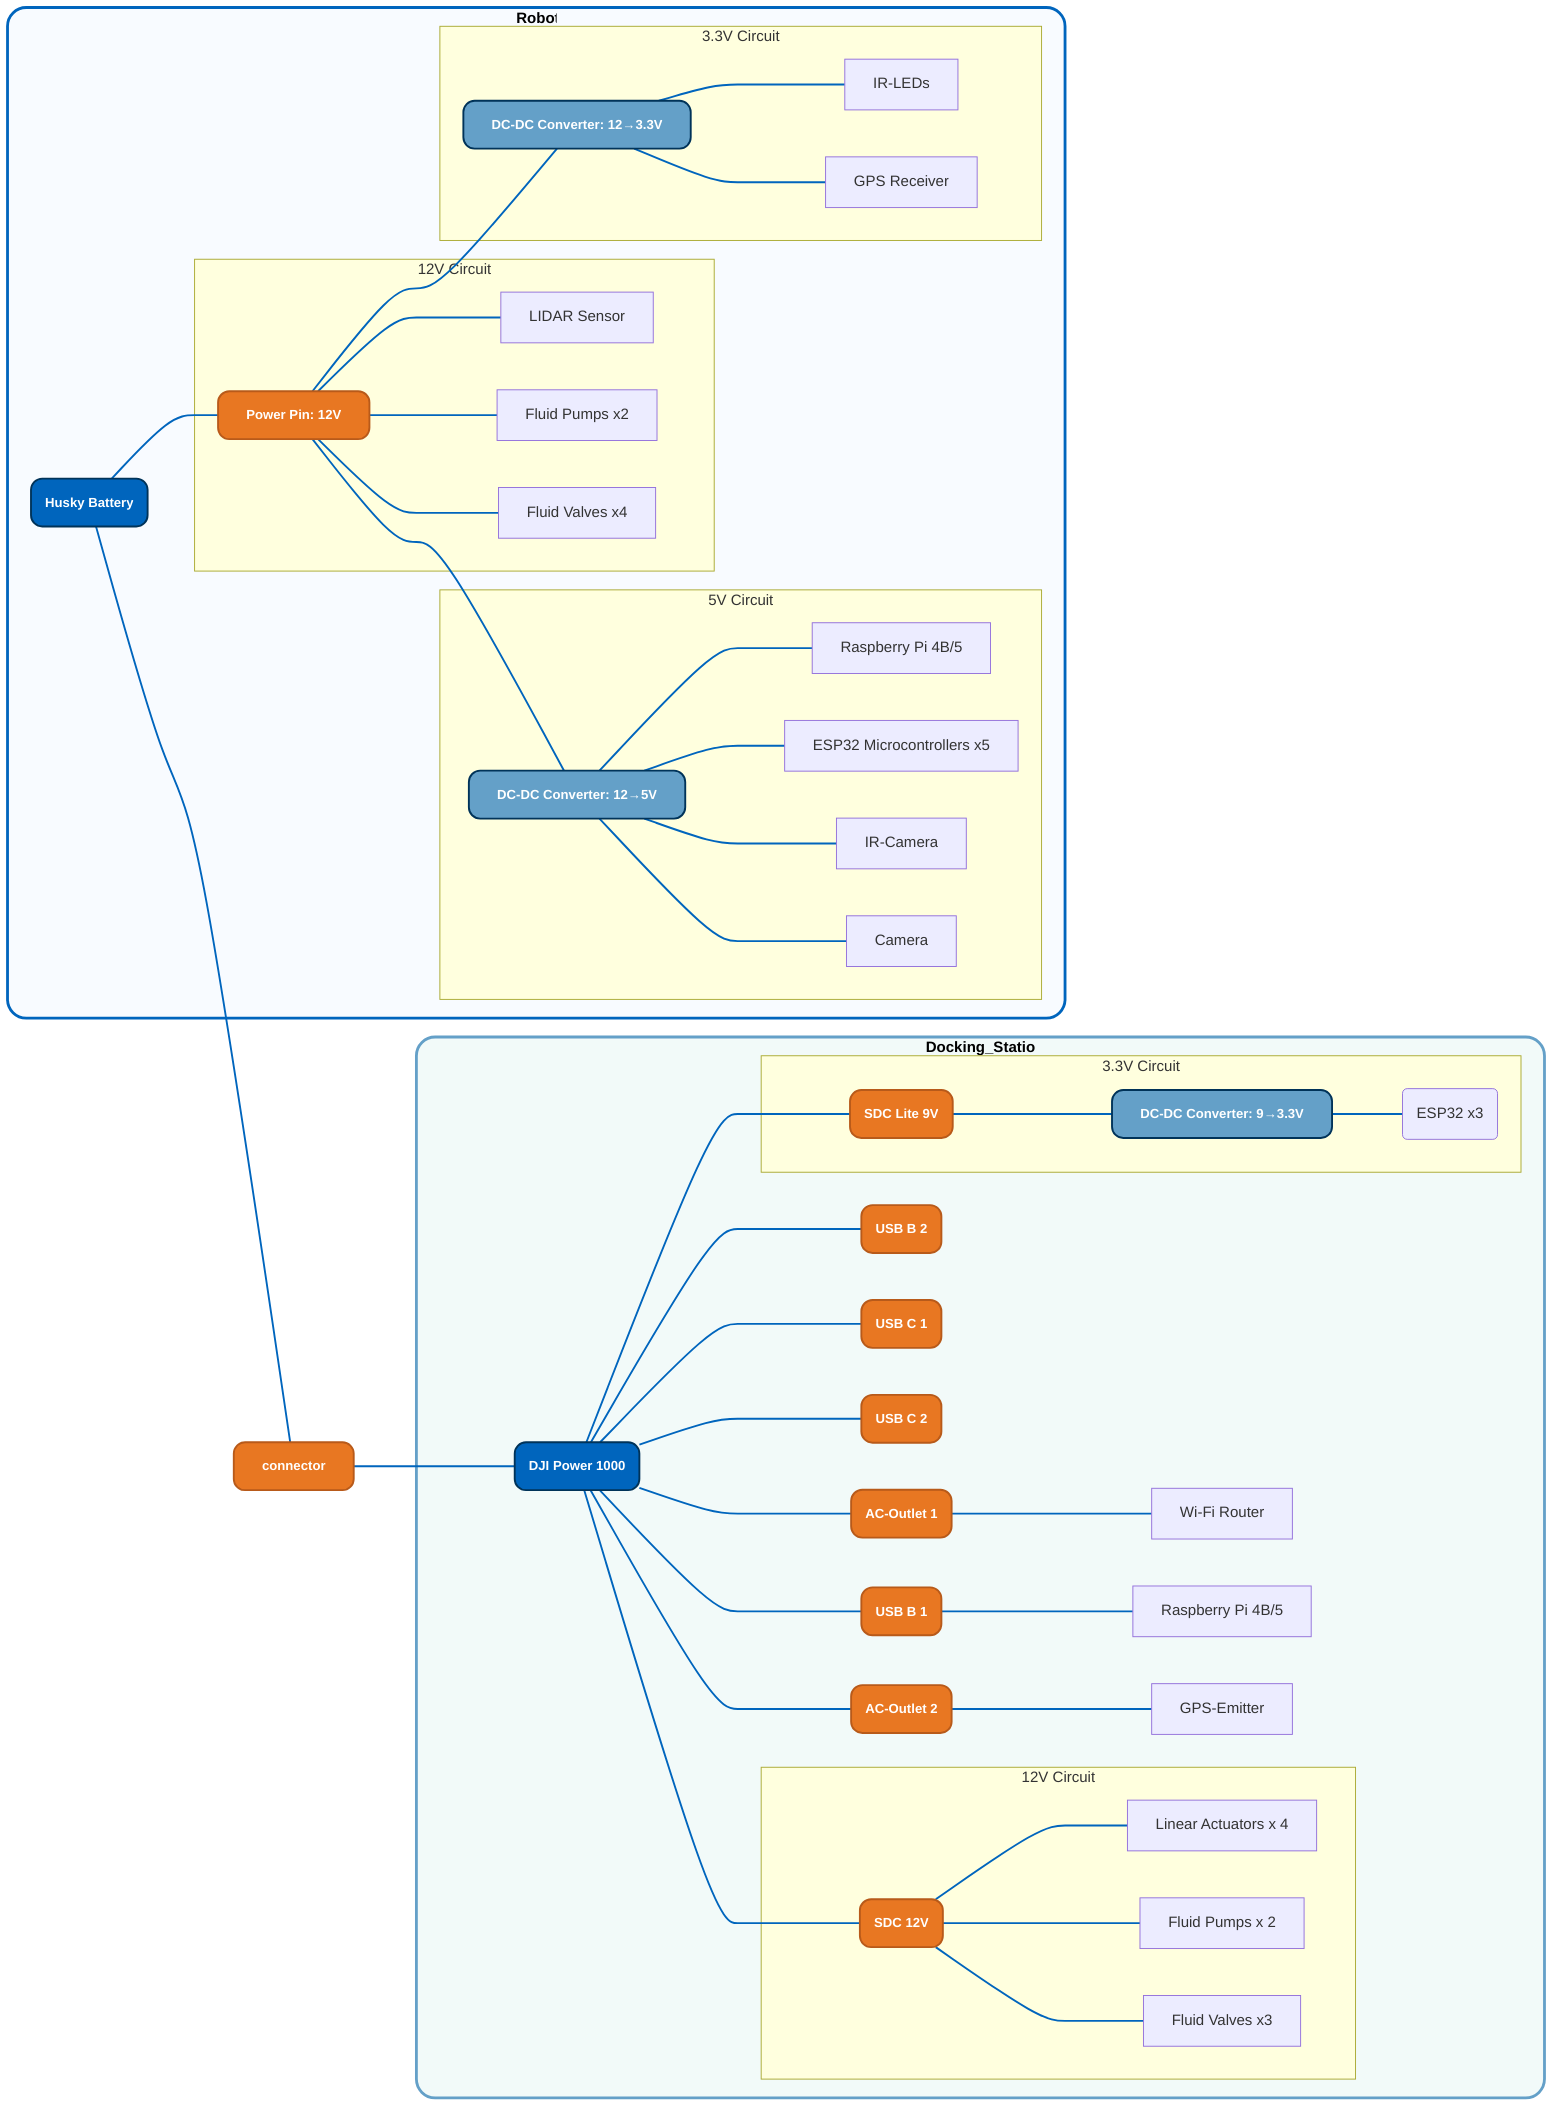 %%```mermaid
graph LR
    %% === Styles ===
    %% --- BASIS-STYLES ---
    classDef tumBlue fill:#0065BD,stroke:#003359,stroke-width:2px,color:#ffffff,rx:12,ry:12,font-size:14px,font-weight:bold;

    classDef tumLightBlue fill:#64A0C8,stroke:#003359,stroke-width:2px,color:#ffffff,rx:12,ry:12,font-size:14px,font-weight:bold;

    classDef tumOrange fill:#E87722,stroke:#B85A1A,stroke-width:2px,color:#ffffff,rx:12,ry:12,font-size:14px,font-weight:bold;

    classDef tumGreen fill:#A2AD00,stroke:#7A8500,stroke-width:2px,color:#ffffff,rx:12,ry:12,font-size:14px,font-weight:bold;

    %% --- SUBGRAPH-STYLES ---
    style Robot fill:#F8FBFF,stroke:#0065BD,stroke-width:3px,rx:20,ry:20,color:#000000,font-size:16px,font-weight:bold;

    style Docking_Station fill:#F2FAF9,stroke:#64A0C8,stroke-width:3px,rx:20,ry:20,color:#000000,font-size:16px,font-weight:bold;

    %% Alle Verbindungen einheitlich stylen
    linkStyle default stroke:#0065BD,stroke-width:2px;

    subgraph Docking_Station
        dji --- usb_b_2(USB B 2)
        usb_b_2:::tumOrange
        dji --- usb_c_1(USB C 1)
        usb_c_1:::tumOrange
        dji --- usb_c_2(USB C 2)
        usb_c_2:::tumOrange
        dji --- usb_b_1(USB B 1)
        usb_b_1:::tumOrange
        dji --- ac_1(AC-Outlet 1)
        ac_1:::tumOrange
        dji --- ac_2(AC-Outlet 2)
        ac_2:::tumOrange

        dji(DJI Power 1000) --- sdc(SDC 12V)
        dji:::tumBlue
        subgraph "12V Circuit"
            sdc:::tumOrange
            sdc --- LA[Linear Actuators x 4]
            sdc --- FP_D[Fluid Pumps x 2]
            sdc --- FV_D[Fluid Valves x3]
        end

        dji(DJI Power 1000) --- sdc_lite(SDC Lite 9V)
        sdc_lite:::tumOrange
        subgraph "3.3V Circuit"
            sdc_lite --- PS3.3V_D
            PS3.3V_D[ DC-DC Converter: 9→3.3V]:::tumLightBlue
            PS3.3V_D --- ESP_D(ESP32 x3)
        end
        
        ac_1 --- WR[Wi-Fi Router]
        
        usb_b_1 --- RPi_D[Raspberry Pi 4B/5]

        ac_2 --- GE[GPS-Emitter]

    end

    subgraph Robot
        battery(Husky Battery) --- PS12V_R
        battery:::tumBlue

        subgraph "12V Circuit"
            PS12V_R[Power Pin: 12V]:::tumOrange
            PS12V_R --- LIDAR[LIDAR Sensor]
            PS12V_R --- FP_R[Fluid Pumps x2]
            PS12V_R --- FV_R[Fluid Valves x4]
        end
        subgraph "5V Circuit"
            PS12V_R --- PS5V_R
            PS5V_R[DC-DC Converter: 12→5V]:::tumLightBlue
            PS5V_R --- RPi_R[Raspberry Pi 4B/5]
            PS5V_R --- ESP_R[ESP32 Microcontrollers x5]
            PS5V_R --- IR_Cam[IR-Camera]
            PS5V_R --- Cam[Camera]
        end
        subgraph "3.3V Circuit"
            PS12V_R --- PS3.3V_R
            PS3.3V_R[DC-DC Converter: 12→3.3V]:::tumLightBlue
            PS3.3V_R --- IR_LEDs[IR-LEDs]
            PS3.3V_R --- GPS_R[GPS Receiver]
        end
    end 
    battery---connector
    connector---dji
    connector:::tumOrange
%%```